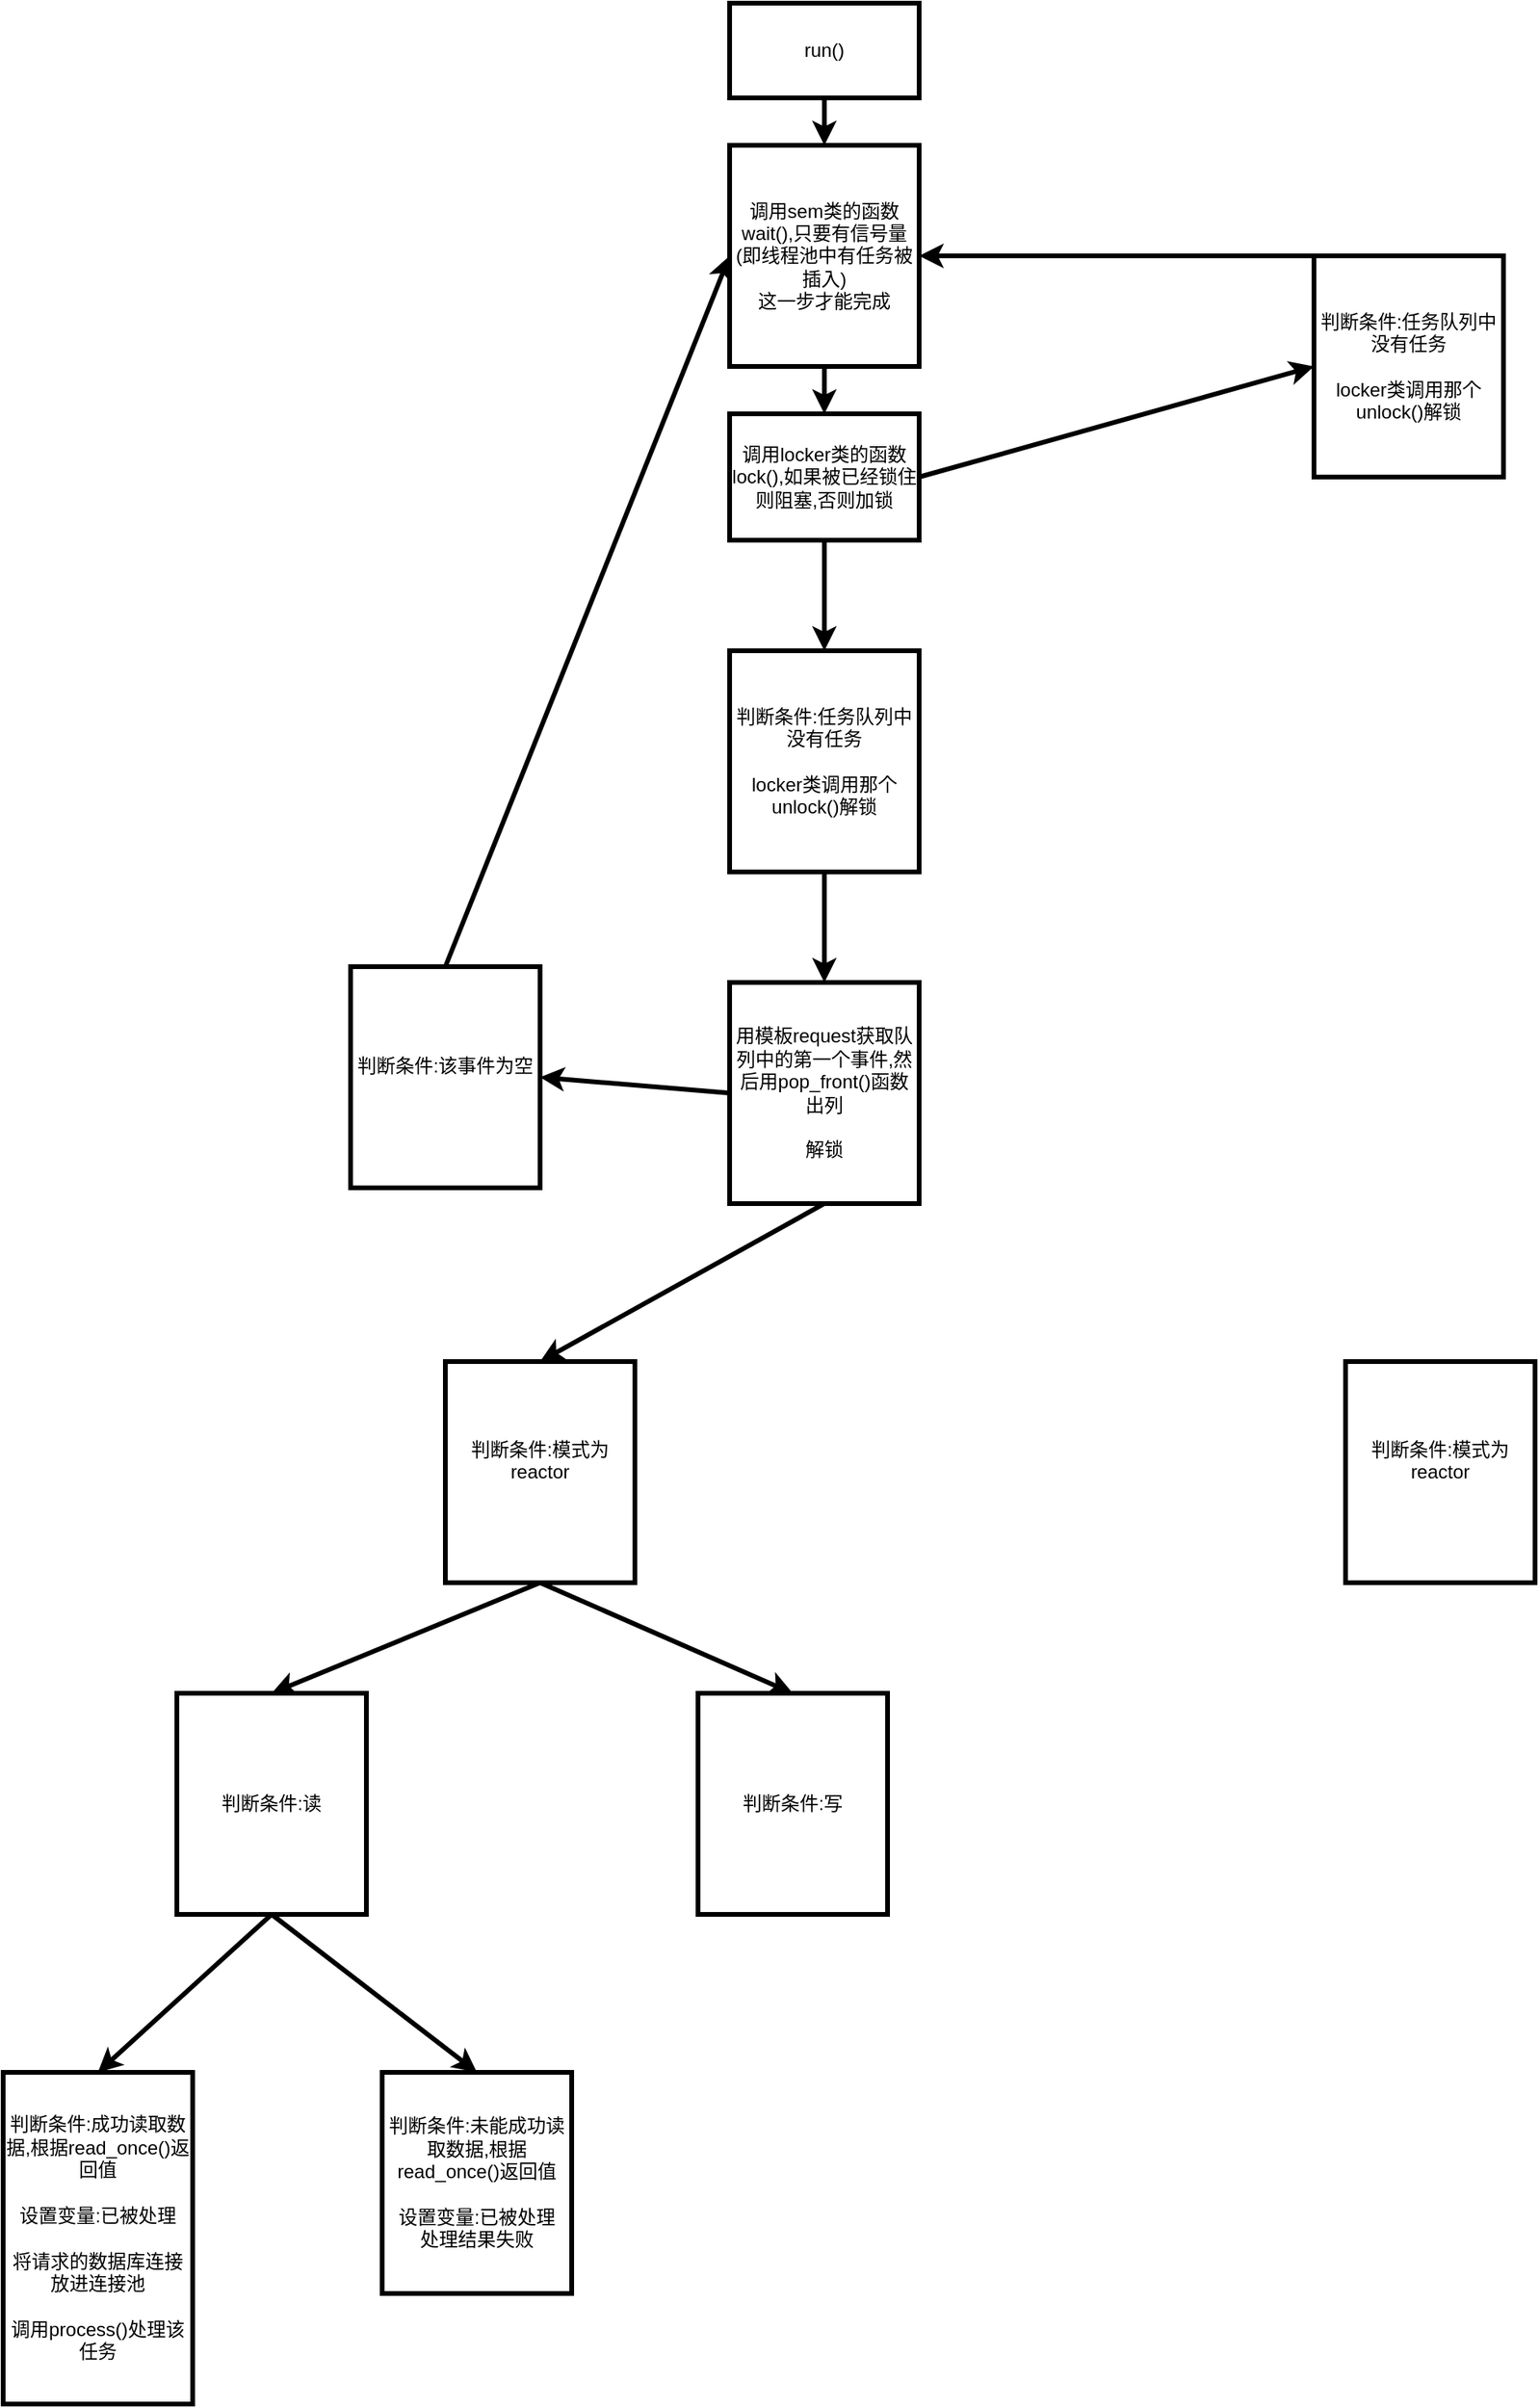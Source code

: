 <mxfile>
    <diagram id="LbE9PppjevmL19wuLY-l" name="第 1 页">
        <mxGraphModel dx="1173" dy="1045" grid="1" gridSize="10" guides="1" tooltips="1" connect="1" arrows="1" fold="1" page="1" pageScale="1" pageWidth="1200" pageHeight="1920" background="#FFFFFF" math="0" shadow="0">
            <root>
                <mxCell id="0"/>
                <mxCell id="1" parent="0"/>
                <mxCell id="33" style="edgeStyle=none;html=1;exitX=0.5;exitY=1;exitDx=0;exitDy=0;entryX=0.5;entryY=0;entryDx=0;entryDy=0;strokeColor=#000000;strokeWidth=3;" parent="1" source="10" target="31" edge="1">
                    <mxGeometry relative="1" as="geometry"/>
                </mxCell>
                <mxCell id="10" value="run()" style="whiteSpace=wrap;html=1;strokeColor=#000000;strokeWidth=3;" parent="1" vertex="1">
                    <mxGeometry x="530" y="80" width="120" height="60" as="geometry"/>
                </mxCell>
                <mxCell id="40" style="edgeStyle=none;html=1;exitX=0.5;exitY=1;exitDx=0;exitDy=0;entryX=0.5;entryY=0;entryDx=0;entryDy=0;strokeColor=#000000;strokeWidth=3;" parent="1" source="31" target="35" edge="1">
                    <mxGeometry relative="1" as="geometry"/>
                </mxCell>
                <mxCell id="31" value="调用sem类的函数wait(),只要有信号量(即线程池中有任务被插入)&lt;br&gt;这一步才能完成" style="whiteSpace=wrap;html=1;strokeColor=#000000;strokeWidth=3;" parent="1" vertex="1">
                    <mxGeometry x="530" y="170" width="120" height="140" as="geometry"/>
                </mxCell>
                <mxCell id="43" style="edgeStyle=none;html=1;exitX=1;exitY=0.5;exitDx=0;exitDy=0;entryX=0;entryY=0.5;entryDx=0;entryDy=0;strokeWidth=3;strokeColor=#000000;" edge="1" parent="1" source="35" target="41">
                    <mxGeometry relative="1" as="geometry"/>
                </mxCell>
                <mxCell id="45" style="edgeStyle=none;html=1;exitX=0.5;exitY=1;exitDx=0;exitDy=0;entryX=0.5;entryY=0;entryDx=0;entryDy=0;strokeColor=#000000;strokeWidth=3;" edge="1" parent="1" source="35" target="44">
                    <mxGeometry relative="1" as="geometry"/>
                </mxCell>
                <mxCell id="35" value="调用locker类的函数lock(),如果被已经锁住则阻塞,否则加锁" style="whiteSpace=wrap;html=1;strokeColor=#000000;strokeWidth=3;" parent="1" vertex="1">
                    <mxGeometry x="530" y="340" width="120" height="80" as="geometry"/>
                </mxCell>
                <mxCell id="41" value="判断条件:任务队列中没有任务&lt;br&gt;&lt;br&gt;locker类调用那个unlock()解锁" style="whiteSpace=wrap;html=1;strokeColor=#000000;strokeWidth=3;" vertex="1" parent="1">
                    <mxGeometry x="900" y="240" width="120" height="140" as="geometry"/>
                </mxCell>
                <mxCell id="42" style="edgeStyle=none;html=1;exitX=0.5;exitY=0;exitDx=0;exitDy=0;entryX=1;entryY=0.5;entryDx=0;entryDy=0;strokeColor=#000000;strokeWidth=3;" edge="1" parent="1" source="41" target="31">
                    <mxGeometry relative="1" as="geometry">
                        <mxPoint x="600" y="320" as="sourcePoint"/>
                        <mxPoint x="600" y="350" as="targetPoint"/>
                    </mxGeometry>
                </mxCell>
                <mxCell id="47" style="edgeStyle=none;html=1;exitX=0.5;exitY=1;exitDx=0;exitDy=0;entryX=0.5;entryY=0;entryDx=0;entryDy=0;strokeColor=#000000;strokeWidth=3;" edge="1" parent="1" source="44" target="46">
                    <mxGeometry relative="1" as="geometry"/>
                </mxCell>
                <mxCell id="44" value="判断条件:任务队列中没有任务&lt;br&gt;&lt;br&gt;locker类调用那个unlock()解锁" style="whiteSpace=wrap;html=1;strokeColor=#000000;strokeWidth=3;" vertex="1" parent="1">
                    <mxGeometry x="530" y="490" width="120" height="140" as="geometry"/>
                </mxCell>
                <mxCell id="49" style="edgeStyle=none;html=1;exitX=0;exitY=0.5;exitDx=0;exitDy=0;entryX=1;entryY=0.5;entryDx=0;entryDy=0;strokeColor=#000000;strokeWidth=3;" edge="1" parent="1" source="46" target="48">
                    <mxGeometry relative="1" as="geometry"/>
                </mxCell>
                <mxCell id="58" style="edgeStyle=none;html=1;exitX=0.5;exitY=1;exitDx=0;exitDy=0;entryX=0.5;entryY=0;entryDx=0;entryDy=0;strokeColor=#000000;strokeWidth=3;" edge="1" parent="1" source="46" target="51">
                    <mxGeometry relative="1" as="geometry"/>
                </mxCell>
                <mxCell id="46" value="用模板request获取队列中的第一个事件,然后用pop_front()函数出列&lt;br&gt;&lt;br&gt;解锁" style="whiteSpace=wrap;html=1;strokeColor=#000000;strokeWidth=3;" vertex="1" parent="1">
                    <mxGeometry x="530" y="700" width="120" height="140" as="geometry"/>
                </mxCell>
                <mxCell id="50" style="edgeStyle=none;html=1;exitX=0.5;exitY=0;exitDx=0;exitDy=0;entryX=0;entryY=0.5;entryDx=0;entryDy=0;strokeColor=#000000;strokeWidth=3;" edge="1" parent="1" source="48" target="31">
                    <mxGeometry relative="1" as="geometry"/>
                </mxCell>
                <mxCell id="48" value="判断条件:该事件为空&lt;br&gt;&lt;br&gt;" style="whiteSpace=wrap;html=1;strokeColor=#000000;strokeWidth=3;" vertex="1" parent="1">
                    <mxGeometry x="290" y="690" width="120" height="140" as="geometry"/>
                </mxCell>
                <mxCell id="59" style="edgeStyle=none;html=1;exitX=0.5;exitY=1;exitDx=0;exitDy=0;entryX=0.5;entryY=0;entryDx=0;entryDy=0;strokeColor=#000000;strokeWidth=3;" edge="1" parent="1" source="51" target="54">
                    <mxGeometry relative="1" as="geometry"/>
                </mxCell>
                <mxCell id="60" style="edgeStyle=none;html=1;exitX=0.5;exitY=1;exitDx=0;exitDy=0;entryX=0.5;entryY=0;entryDx=0;entryDy=0;strokeColor=#000000;strokeWidth=3;" edge="1" parent="1" source="51" target="55">
                    <mxGeometry relative="1" as="geometry"/>
                </mxCell>
                <mxCell id="51" value="判断条件:模式为reactor&lt;br&gt;&lt;br&gt;" style="whiteSpace=wrap;html=1;strokeColor=#000000;strokeWidth=3;" vertex="1" parent="1">
                    <mxGeometry x="350" y="940" width="120" height="140" as="geometry"/>
                </mxCell>
                <mxCell id="53" value="判断条件:模式为reactor&lt;br&gt;&lt;br&gt;" style="whiteSpace=wrap;html=1;strokeColor=#000000;strokeWidth=3;" vertex="1" parent="1">
                    <mxGeometry x="920" y="940" width="120" height="140" as="geometry"/>
                </mxCell>
                <mxCell id="61" style="edgeStyle=none;html=1;exitX=0.5;exitY=1;exitDx=0;exitDy=0;entryX=0.5;entryY=0;entryDx=0;entryDy=0;strokeColor=#000000;strokeWidth=3;" edge="1" parent="1" source="54" target="56">
                    <mxGeometry relative="1" as="geometry"/>
                </mxCell>
                <mxCell id="62" style="edgeStyle=none;html=1;exitX=0.5;exitY=1;exitDx=0;exitDy=0;entryX=0.5;entryY=0;entryDx=0;entryDy=0;strokeColor=#000000;strokeWidth=3;" edge="1" parent="1" source="54" target="57">
                    <mxGeometry relative="1" as="geometry"/>
                </mxCell>
                <mxCell id="54" value="判断条件:读" style="whiteSpace=wrap;html=1;strokeColor=#000000;strokeWidth=3;" vertex="1" parent="1">
                    <mxGeometry x="180" y="1150" width="120" height="140" as="geometry"/>
                </mxCell>
                <mxCell id="55" value="判断条件:写" style="whiteSpace=wrap;html=1;strokeColor=#000000;strokeWidth=3;" vertex="1" parent="1">
                    <mxGeometry x="510" y="1150" width="120" height="140" as="geometry"/>
                </mxCell>
                <mxCell id="56" value="判断条件:成功读取数据,根据read_once()返回值&lt;br&gt;&lt;br&gt;设置变量:已被处理&lt;br&gt;&lt;br&gt;将请求的数据库连接放进连接池&lt;br&gt;&lt;br&gt;调用process()处理该任务" style="whiteSpace=wrap;html=1;strokeColor=#000000;strokeWidth=3;" vertex="1" parent="1">
                    <mxGeometry x="70" y="1390" width="120" height="210" as="geometry"/>
                </mxCell>
                <mxCell id="57" value="判断条件:未能成功读取数据,根据read_once()返回值&lt;br&gt;&lt;br&gt;设置变量:已被处理&lt;br&gt;处理结果失败" style="whiteSpace=wrap;html=1;strokeColor=#000000;strokeWidth=3;" vertex="1" parent="1">
                    <mxGeometry x="310" y="1390" width="120" height="140" as="geometry"/>
                </mxCell>
            </root>
        </mxGraphModel>
    </diagram>
</mxfile>